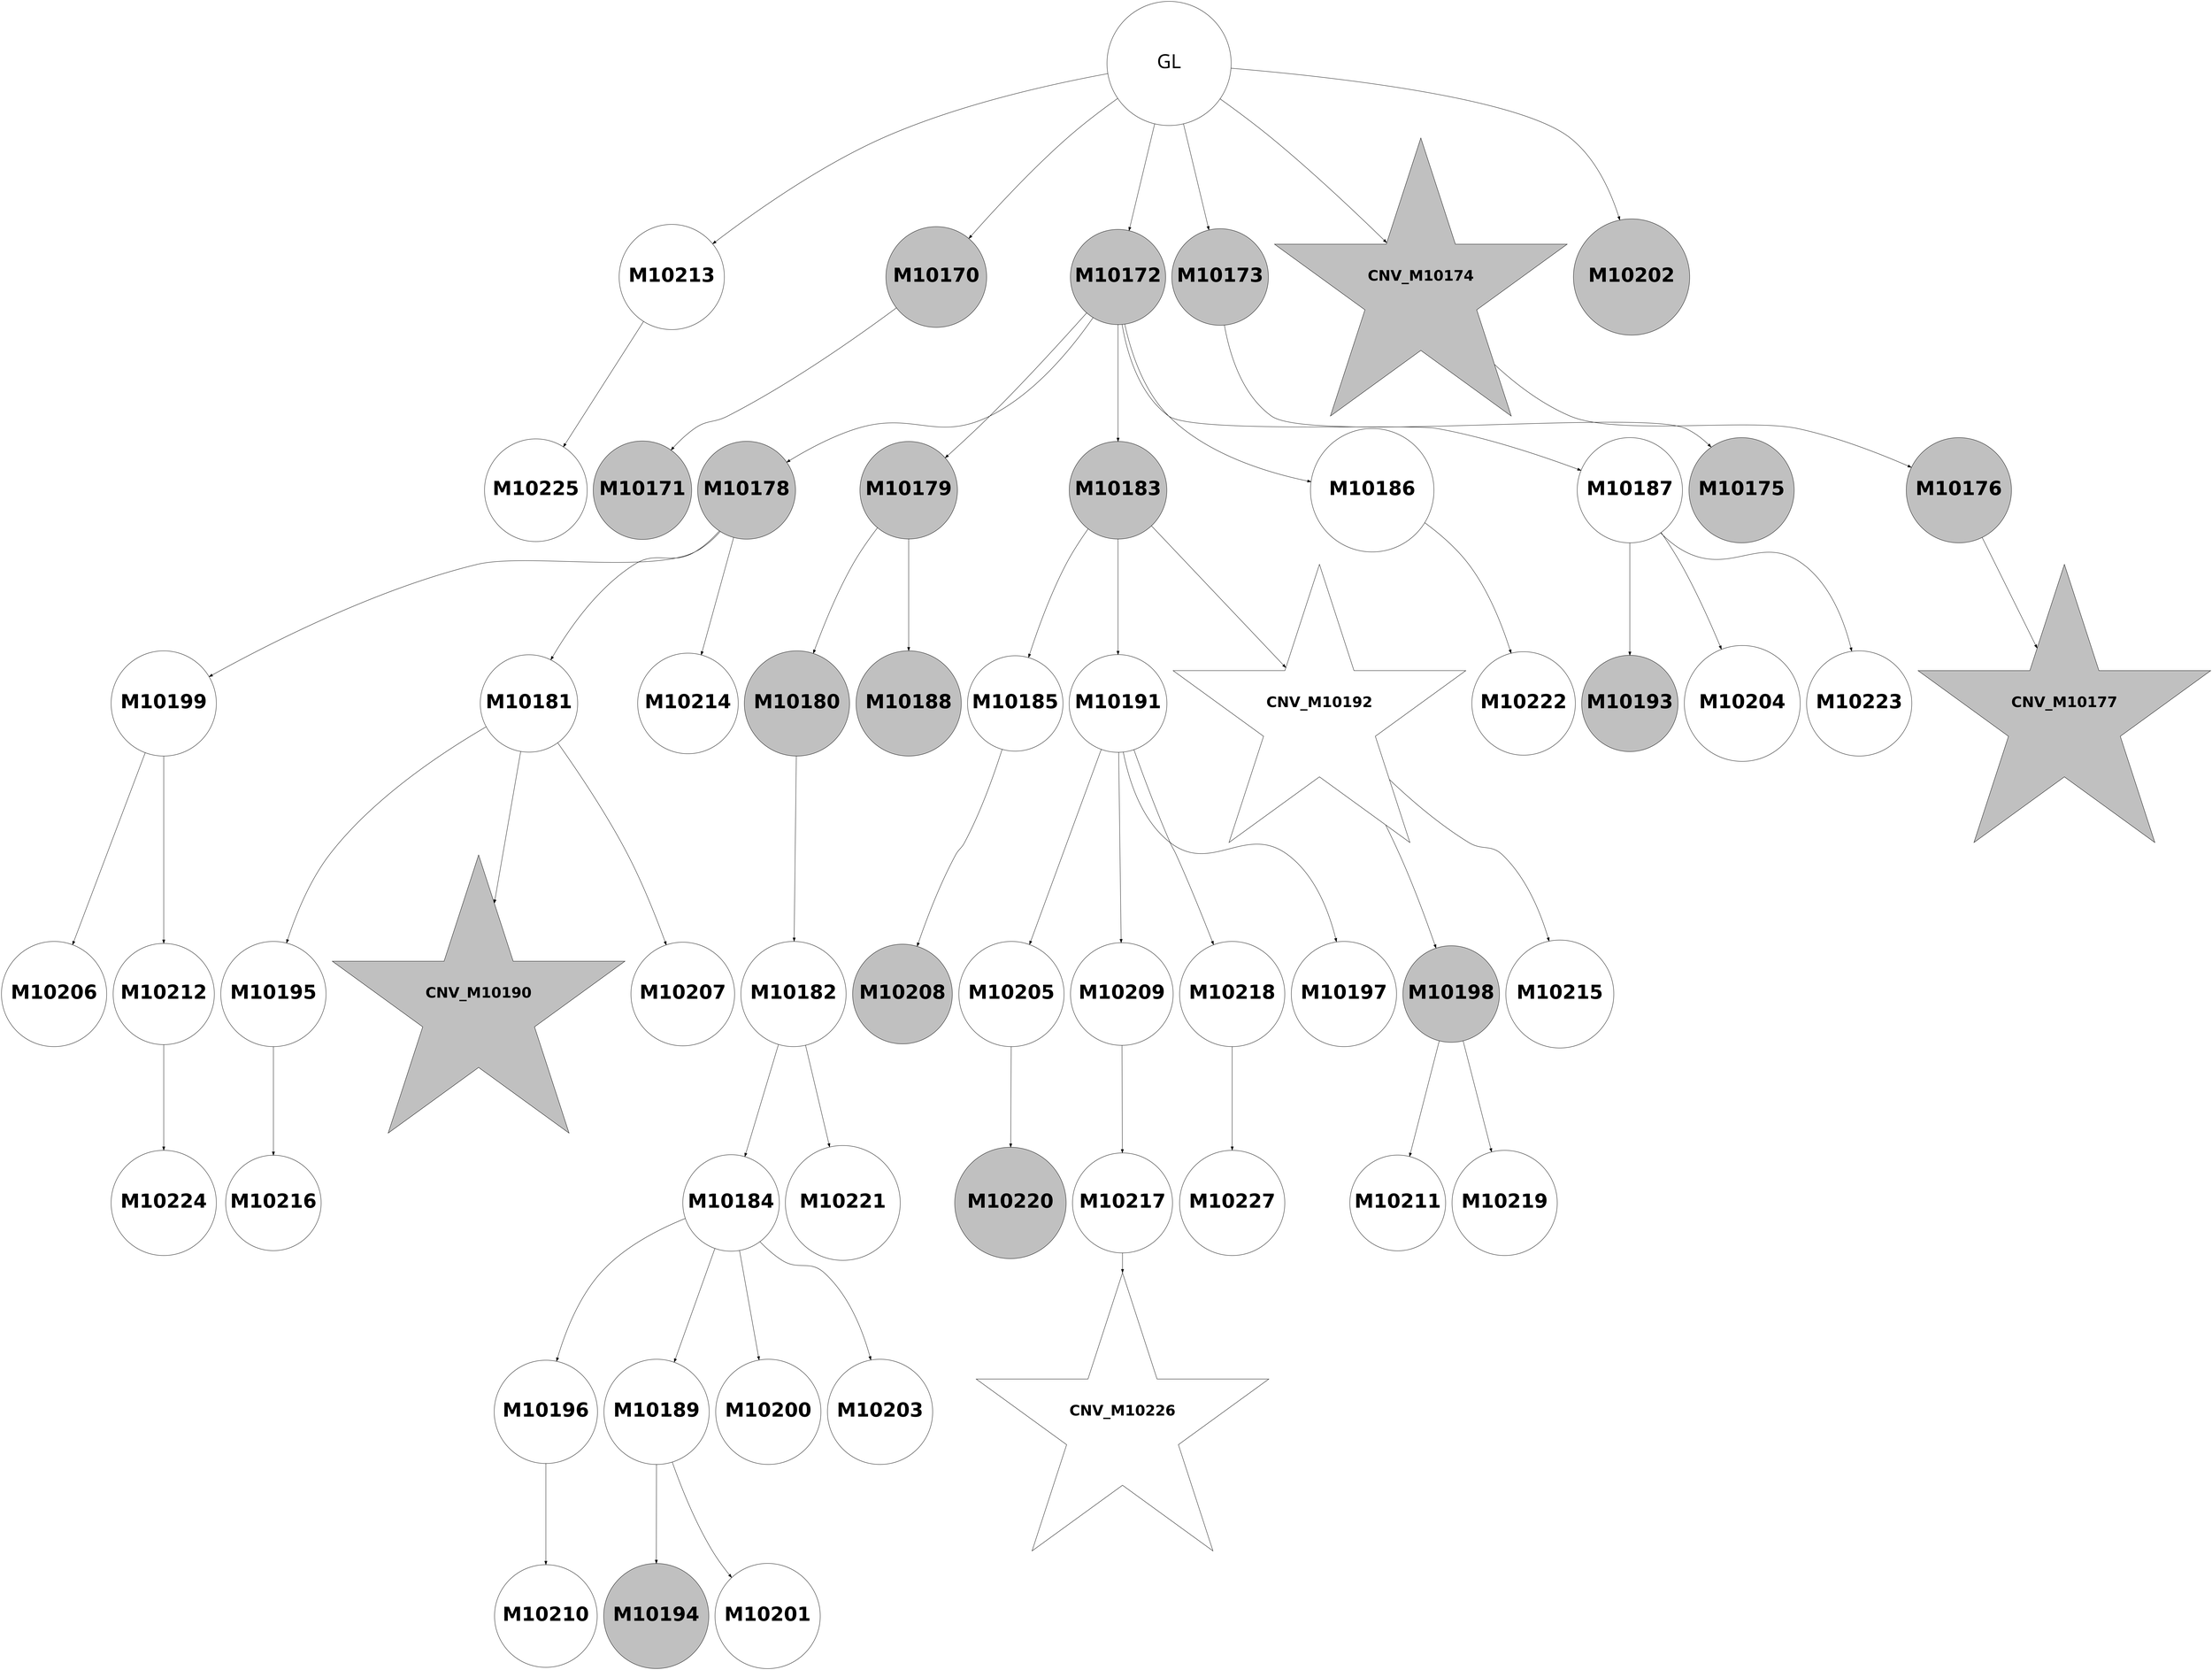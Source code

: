digraph G { 
10241 -> 10262;
10242 -> 10256;
10244 -> 10257;
10244 -> 10265;
10245 -> 10252;
10245 -> 10258;
10251 -> 10266;
10255 -> 10263;
10258 -> 10270;
10259 -> 10271;
10263 -> 10272;
10264 -> 10273;
10215 -> 10216;
10215 -> 10218;
10215 -> 10219;
10215 -> 10220;
10215 -> 10248;
10215 -> 10259;
10216 -> 10217;
10218 -> 10224;
10218 -> 10225;
10218 -> 10229;
10218 -> 10232;
10218 -> 10233;
10219 -> 10221;
10220 -> 10222;
10222 -> 10223;
10224 -> 10227;
10224 -> 10245;
10224 -> 10260;
10225 -> 10226;
10225 -> 10234;
10226 -> 10228;
10227 -> 10236;
10227 -> 10241;
10227 -> 10253;
10228 -> 10230;
10228 -> 10267;
10229 -> 10231;
10229 -> 10237;
10229 -> 10238;
10230 -> 10235;
10230 -> 10242;
10230 -> 10246;
10230 -> 10249;
10231 -> 10254;
10232 -> 10268;
10233 -> 10239;
10233 -> 10250;
10233 -> 10269;
10235 -> 10240;
10235 -> 10247;
10237 -> 10243;
10237 -> 10251;
10237 -> 10255;
10237 -> 10264;
10238 -> 10244;
10238 -> 10261;
10215 [label="GL" fontname="arial-bold" fontsize=56 width=5 height=5];
10216 [shape=circle style=filled fillcolor=grey fontname="helvetica-bold" fontsize=56 label="M10170" width=4.05 height=2 ];
10217 [shape=circle style=filled fillcolor=grey fontname="helvetica-bold" fontsize=56 label="M10171" width=2.77 height=2 ];
10218 [shape=circle style=filled fillcolor=grey fontname="helvetica-bold" fontsize=56 label="M10172" width=3.83 height=2 ];
10219 [shape=circle style=filled fillcolor=grey fontname="helvetica-bold" fontsize=56 label="M10173" width=3.16 height=2 ];
10220 [shape=star style=filled fillcolor=grey fontname="helvetica-bold" fontsize=42 label="CNV_M10174"];
10221 [shape=circle style=filled fillcolor=grey fontname="helvetica-bold" fontsize=56 label="M10175" width=0.53 height=2 ];
10222 [shape=circle style=filled fillcolor=grey fontname="helvetica-bold" fontsize=56 label="M10176" width=0.86 height=2 ];
10223 [shape=star style=filled fillcolor=grey fontname="helvetica-bold" fontsize=42 label="CNV_M10177"];
10224 [shape=circle style=filled fillcolor=grey fontname="helvetica-bold" fontsize=56 label="M10178" width=2.9 height=2 ];
10225 [shape=circle style=filled fillcolor=grey fontname="helvetica-bold" fontsize=56 label="M10179" width=2.95 height=2 ];
10226 [shape=circle style=filled fillcolor=grey fontname="helvetica-bold" fontsize=56 label="M10180" width=0.22 height=2 ];
10227 [shape=circle style=filled fillcolor=white fontname="helvetica-bold" fontsize=56 label="M10181" width=2.96 height=2 ];
10228 [shape=circle style=filled fillcolor=white fontname="helvetica-bold" fontsize=56 label="M10182" width=1.98 height=2 ];
10229 [shape=circle style=filled fillcolor=grey fontname="helvetica-bold" fontsize=56 label="M10183" width=3.93 height=2 ];
10230 [shape=circle style=filled fillcolor=white fontname="helvetica-bold" fontsize=56 label="M10184" width=3.24 height=2 ];
10231 [shape=circle style=filled fillcolor=white fontname="helvetica-bold" fontsize=56 label="M10185" width=3.68 height=2 ];
10232 [shape=circle style=filled fillcolor=white fontname="helvetica-bold" fontsize=56 label="M10186" width=4.97 height=2 ];
10233 [shape=circle style=filled fillcolor=white fontname="helvetica-bold" fontsize=56 label="M10187" width=1.74 height=2 ];
10234 [shape=circle style=filled fillcolor=grey fontname="helvetica-bold" fontsize=56 label="M10188" width=0.7 height=2 ];
10235 [shape=circle style=filled fillcolor=white fontname="helvetica-bold" fontsize=56 label="M10189" width=0.1 height=2 ];
10236 [shape=star style=filled fillcolor=grey fontname="helvetica-bold" fontsize=42 label="CNV_M10190"];
10237 [shape=circle style=filled fillcolor=white fontname="helvetica-bold" fontsize=56 label="M10191" width=2.92 height=2 ];
10238 [shape=star style=filled fillcolor=white fontname="helvetica-bold" fontsize=42 label="CNV_M10192"];
10239 [shape=circle style=filled fillcolor=grey fontname="helvetica-bold" fontsize=56 label="M10193" width=3.33 height=2 ];
10240 [shape=circle style=filled fillcolor=grey fontname="helvetica-bold" fontsize=56 label="M10194" width=2.02 height=2 ];
10241 [shape=circle style=filled fillcolor=white fontname="helvetica-bold" fontsize=56 label="M10195" width=0.41 height=2 ];
10242 [shape=circle style=filled fillcolor=white fontname="helvetica-bold" fontsize=56 label="M10196" width=2.14 height=2 ];
10243 [shape=circle style=filled fillcolor=white fontname="helvetica-bold" fontsize=56 label="M10197" width=1.23 height=2 ];
10244 [shape=circle style=filled fillcolor=grey fontname="helvetica-bold" fontsize=56 label="M10198" width=3.89 height=2 ];
10245 [shape=circle style=filled fillcolor=white fontname="helvetica-bold" fontsize=56 label="M10199" width=1.82 height=2 ];
10246 [shape=circle style=filled fillcolor=white fontname="helvetica-bold" fontsize=56 label="M10200" width=0.71 height=2 ];
10247 [shape=circle style=filled fillcolor=white fontname="helvetica-bold" fontsize=56 label="M10201" width=0.19 height=2 ];
10248 [shape=circle style=filled fillcolor=grey fontname="helvetica-bold" fontsize=56 label="M10202" width=4.68 height=2 ];
10249 [shape=circle style=filled fillcolor=white fontname="helvetica-bold" fontsize=56 label="M10203" width=0.5 height=2 ];
10250 [shape=circle style=filled fillcolor=white fontname="helvetica-bold" fontsize=56 label="M10204" width=4.66 height=2 ];
10251 [shape=circle style=filled fillcolor=white fontname="helvetica-bold" fontsize=56 label="M10205" width=1.62 height=2 ];
10252 [shape=circle style=filled fillcolor=white fontname="helvetica-bold" fontsize=56 label="M10206" width=1.24 height=2 ];
10253 [shape=circle style=filled fillcolor=white fontname="helvetica-bold" fontsize=56 label="M10207" width=2.12 height=2 ];
10254 [shape=circle style=filled fillcolor=grey fontname="helvetica-bold" fontsize=56 label="M10208" width=2.51 height=2 ];
10255 [shape=circle style=filled fillcolor=white fontname="helvetica-bold" fontsize=56 label="M10209" width=2.2 height=2 ];
10256 [shape=circle style=filled fillcolor=white fontname="helvetica-bold" fontsize=56 label="M10210" width=2.2 height=2 ];
10257 [shape=circle style=filled fillcolor=white fontname="helvetica-bold" fontsize=56 label="M10211" width=3.52 height=2 ];
10258 [shape=circle style=filled fillcolor=white fontname="helvetica-bold" fontsize=56 label="M10212" width=2.33 height=2 ];
10259 [shape=circle style=filled fillcolor=white fontname="helvetica-bold" fontsize=56 label="M10213" width=1.26 height=2 ];
10260 [shape=circle style=filled fillcolor=white fontname="helvetica-bold" fontsize=56 label="M10214" width=2.43 height=2 ];
10261 [shape=circle style=filled fillcolor=white fontname="helvetica-bold" fontsize=56 label="M10215" width=4.35 height=2 ];
10262 [shape=circle style=filled fillcolor=white fontname="helvetica-bold" fontsize=56 label="M10216" width=3.77 height=2 ];
10263 [shape=circle style=filled fillcolor=white fontname="helvetica-bold" fontsize=56 label="M10217" width=4.03 height=2 ];
10264 [shape=circle style=filled fillcolor=white fontname="helvetica-bold" fontsize=56 label="M10218" width=0.36 height=2 ];
10265 [shape=circle style=filled fillcolor=white fontname="helvetica-bold" fontsize=56 label="M10219" width=1.02 height=2 ];
10266 [shape=circle style=filled fillcolor=grey fontname="helvetica-bold" fontsize=56 label="M10220" width=4.49 height=2 ];
10267 [shape=circle style=filled fillcolor=white fontname="helvetica-bold" fontsize=56 label="M10221" width=4.63 height=2 ];
10268 [shape=circle style=filled fillcolor=white fontname="helvetica-bold" fontsize=56 label="M10222" width=4.17 height=2 ];
10269 [shape=circle style=filled fillcolor=white fontname="helvetica-bold" fontsize=56 label="M10223" width=1.27 height=2 ];
10270 [shape=circle style=filled fillcolor=white fontname="helvetica-bold" fontsize=56 label="M10224" width=1.15 height=2 ];
10271 [shape=circle style=filled fillcolor=white fontname="helvetica-bold" fontsize=56 label="M10225" width=2.21 height=2 ];
10272 [shape=star style=filled fillcolor=white fontname="helvetica-bold" fontsize=42 label="CNV_M10226"];
10273 [shape=circle style=filled fillcolor=white fontname="helvetica-bold" fontsize=56 label="M10227" width=0.67 height=2 ];
}